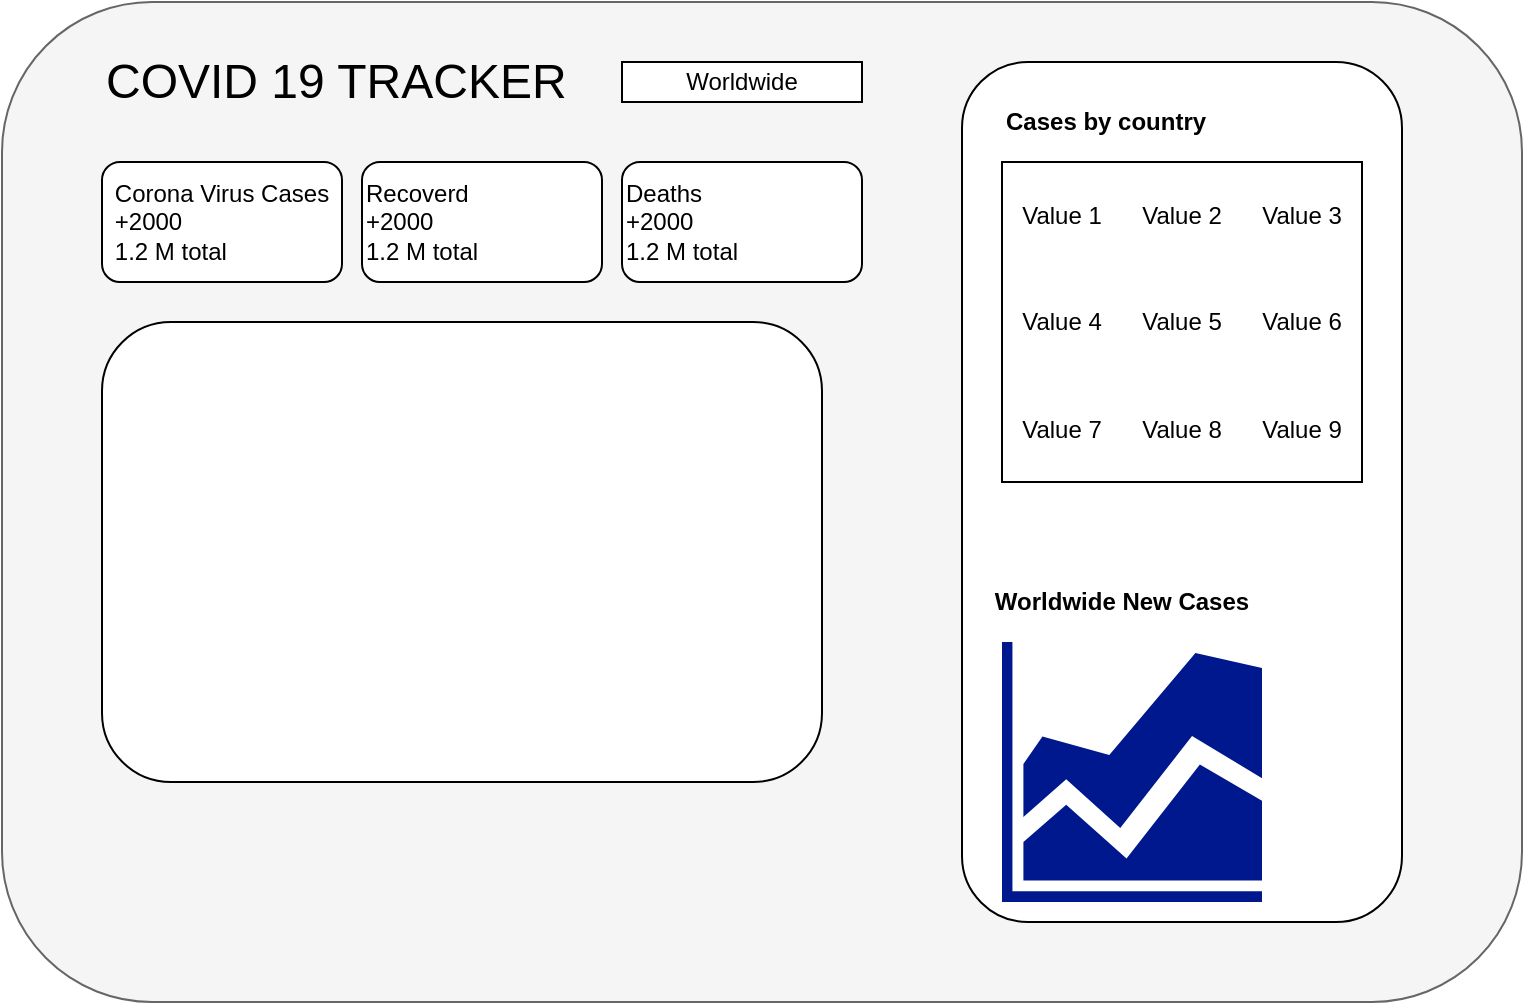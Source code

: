 <mxfile version="14.5.3" type="github">
  <diagram id="C5RBs43oDa-KdzZeNtuy" name="Page-1">
    <mxGraphModel dx="1038" dy="575" grid="1" gridSize="10" guides="1" tooltips="1" connect="1" arrows="1" fold="1" page="1" pageScale="1" pageWidth="827" pageHeight="1169" math="0" shadow="0">
      <root>
        <mxCell id="WIyWlLk6GJQsqaUBKTNV-0" />
        <mxCell id="WIyWlLk6GJQsqaUBKTNV-1" parent="WIyWlLk6GJQsqaUBKTNV-0" />
        <mxCell id="yGPGfhlQZTKZrJrrh-Fp-0" value="" style="rounded=1;whiteSpace=wrap;html=1;fillColor=#f5f5f5;strokeColor=#666666;fontColor=#333333;" vertex="1" parent="WIyWlLk6GJQsqaUBKTNV-1">
          <mxGeometry x="30" y="50" width="760" height="500" as="geometry" />
        </mxCell>
        <mxCell id="yGPGfhlQZTKZrJrrh-Fp-1" value="&lt;div align=&quot;left&quot;&gt;&lt;font style=&quot;font-size: 24px&quot;&gt;COVID 19 TRACKER&lt;/font&gt;&lt;/div&gt;" style="text;html=1;strokeColor=none;fillColor=none;align=left;verticalAlign=middle;whiteSpace=wrap;rounded=0;fontSize=22;" vertex="1" parent="WIyWlLk6GJQsqaUBKTNV-1">
          <mxGeometry x="80" y="80" width="240" height="20" as="geometry" />
        </mxCell>
        <mxCell id="yGPGfhlQZTKZrJrrh-Fp-2" value="Worldwide" style="rounded=0;whiteSpace=wrap;html=1;" vertex="1" parent="WIyWlLk6GJQsqaUBKTNV-1">
          <mxGeometry x="340" y="80" width="120" height="20" as="geometry" />
        </mxCell>
        <mxCell id="yGPGfhlQZTKZrJrrh-Fp-3" value="&lt;br&gt;&lt;div align=&quot;left&quot;&gt;Corona Virus Cases&lt;br&gt;&lt;/div&gt;&lt;div align=&quot;left&quot;&gt;+2000&lt;br&gt;&lt;/div&gt;&lt;div align=&quot;left&quot;&gt;1.2 M total&lt;br&gt;&lt;/div&gt;&lt;div align=&quot;justify&quot;&gt;&lt;br&gt;&lt;/div&gt;" style="rounded=1;whiteSpace=wrap;html=1;" vertex="1" parent="WIyWlLk6GJQsqaUBKTNV-1">
          <mxGeometry x="80" y="130" width="120" height="60" as="geometry" />
        </mxCell>
        <mxCell id="yGPGfhlQZTKZrJrrh-Fp-4" value="&lt;br&gt;&lt;div align=&quot;left&quot;&gt;Recoverd&lt;br&gt;+2000&lt;br&gt;1.2 M total&lt;br&gt;&lt;/div&gt;&lt;div align=&quot;left&quot;&gt;&lt;br&gt;&lt;/div&gt;" style="rounded=1;whiteSpace=wrap;html=1;align=left;" vertex="1" parent="WIyWlLk6GJQsqaUBKTNV-1">
          <mxGeometry x="210" y="130" width="120" height="60" as="geometry" />
        </mxCell>
        <mxCell id="yGPGfhlQZTKZrJrrh-Fp-5" value="&lt;br&gt;&lt;div align=&quot;left&quot;&gt;Deaths&lt;br&gt;+2000&lt;br&gt;1.2 M total&lt;br&gt;&lt;/div&gt;&lt;div align=&quot;left&quot;&gt;&lt;br&gt;&lt;/div&gt;" style="rounded=1;whiteSpace=wrap;html=1;align=left;" vertex="1" parent="WIyWlLk6GJQsqaUBKTNV-1">
          <mxGeometry x="340" y="130" width="120" height="60" as="geometry" />
        </mxCell>
        <mxCell id="yGPGfhlQZTKZrJrrh-Fp-8" value="" style="rounded=1;whiteSpace=wrap;html=1;" vertex="1" parent="WIyWlLk6GJQsqaUBKTNV-1">
          <mxGeometry x="80" y="210" width="360" height="230" as="geometry" />
        </mxCell>
        <mxCell id="yGPGfhlQZTKZrJrrh-Fp-9" value="" style="shape=image;html=1;verticalAlign=top;verticalLabelPosition=bottom;labelBackgroundColor=#ffffff;imageAspect=0;aspect=fixed;image=https://cdn4.iconfinder.com/data/icons/small-n-flat/24/map-128.png" vertex="1" parent="WIyWlLk6GJQsqaUBKTNV-1">
          <mxGeometry x="170" y="240" width="160" height="160" as="geometry" />
        </mxCell>
        <mxCell id="yGPGfhlQZTKZrJrrh-Fp-10" value="" style="rounded=1;whiteSpace=wrap;html=1;" vertex="1" parent="WIyWlLk6GJQsqaUBKTNV-1">
          <mxGeometry x="510" y="80" width="220" height="430" as="geometry" />
        </mxCell>
        <mxCell id="yGPGfhlQZTKZrJrrh-Fp-11" value="&lt;div align=&quot;left&quot;&gt;&lt;b&gt;Worldwide New Cases&lt;/b&gt;&lt;br&gt;&lt;/div&gt;" style="text;html=1;strokeColor=none;fillColor=none;align=center;verticalAlign=middle;whiteSpace=wrap;rounded=0;" vertex="1" parent="WIyWlLk6GJQsqaUBKTNV-1">
          <mxGeometry x="520" y="340" width="140" height="20" as="geometry" />
        </mxCell>
        <mxCell id="yGPGfhlQZTKZrJrrh-Fp-12" value="&lt;div align=&quot;left&quot;&gt;&lt;b&gt;Cases by country&lt;/b&gt;&lt;/div&gt;" style="text;html=1;strokeColor=none;fillColor=none;align=left;verticalAlign=middle;whiteSpace=wrap;rounded=0;" vertex="1" parent="WIyWlLk6GJQsqaUBKTNV-1">
          <mxGeometry x="530" y="100" width="110" height="20" as="geometry" />
        </mxCell>
        <mxCell id="yGPGfhlQZTKZrJrrh-Fp-13" value="" style="aspect=fixed;pointerEvents=1;shadow=0;dashed=0;html=1;strokeColor=none;labelPosition=center;verticalLabelPosition=bottom;verticalAlign=top;align=center;fillColor=#00188D;shape=mxgraph.mscae.general.graph" vertex="1" parent="WIyWlLk6GJQsqaUBKTNV-1">
          <mxGeometry x="530" y="370" width="130" height="130" as="geometry" />
        </mxCell>
        <mxCell id="yGPGfhlQZTKZrJrrh-Fp-14" value="" style="shape=table;html=1;whiteSpace=wrap;startSize=0;container=1;collapsible=0;childLayout=tableLayout;columnLines=0;rowLines=0;" vertex="1" parent="WIyWlLk6GJQsqaUBKTNV-1">
          <mxGeometry x="530" y="130" width="180" height="160" as="geometry" />
        </mxCell>
        <mxCell id="yGPGfhlQZTKZrJrrh-Fp-15" value="" style="shape=partialRectangle;html=1;whiteSpace=wrap;collapsible=0;dropTarget=0;pointerEvents=0;fillColor=none;top=0;left=0;bottom=0;right=0;points=[[0,0.5],[1,0.5]];portConstraint=eastwest;" vertex="1" parent="yGPGfhlQZTKZrJrrh-Fp-14">
          <mxGeometry width="180" height="53" as="geometry" />
        </mxCell>
        <mxCell id="yGPGfhlQZTKZrJrrh-Fp-16" value="Value 1" style="shape=partialRectangle;html=1;whiteSpace=wrap;connectable=0;fillColor=none;top=0;left=0;bottom=0;right=0;overflow=hidden;" vertex="1" parent="yGPGfhlQZTKZrJrrh-Fp-15">
          <mxGeometry width="60" height="53" as="geometry" />
        </mxCell>
        <mxCell id="yGPGfhlQZTKZrJrrh-Fp-17" value="Value 2" style="shape=partialRectangle;html=1;whiteSpace=wrap;connectable=0;fillColor=none;top=0;left=0;bottom=0;right=0;overflow=hidden;" vertex="1" parent="yGPGfhlQZTKZrJrrh-Fp-15">
          <mxGeometry x="60" width="60" height="53" as="geometry" />
        </mxCell>
        <mxCell id="yGPGfhlQZTKZrJrrh-Fp-18" value="Value 3" style="shape=partialRectangle;html=1;whiteSpace=wrap;connectable=0;fillColor=none;top=0;left=0;bottom=0;right=0;overflow=hidden;" vertex="1" parent="yGPGfhlQZTKZrJrrh-Fp-15">
          <mxGeometry x="120" width="60" height="53" as="geometry" />
        </mxCell>
        <mxCell id="yGPGfhlQZTKZrJrrh-Fp-19" value="" style="shape=partialRectangle;html=1;whiteSpace=wrap;collapsible=0;dropTarget=0;pointerEvents=0;fillColor=none;top=0;left=0;bottom=0;right=0;points=[[0,0.5],[1,0.5]];portConstraint=eastwest;" vertex="1" parent="yGPGfhlQZTKZrJrrh-Fp-14">
          <mxGeometry y="53" width="180" height="54" as="geometry" />
        </mxCell>
        <mxCell id="yGPGfhlQZTKZrJrrh-Fp-20" value="Value 4" style="shape=partialRectangle;html=1;whiteSpace=wrap;connectable=0;fillColor=none;top=0;left=0;bottom=0;right=0;overflow=hidden;" vertex="1" parent="yGPGfhlQZTKZrJrrh-Fp-19">
          <mxGeometry width="60" height="54" as="geometry" />
        </mxCell>
        <mxCell id="yGPGfhlQZTKZrJrrh-Fp-21" value="Value 5" style="shape=partialRectangle;html=1;whiteSpace=wrap;connectable=0;fillColor=none;top=0;left=0;bottom=0;right=0;overflow=hidden;" vertex="1" parent="yGPGfhlQZTKZrJrrh-Fp-19">
          <mxGeometry x="60" width="60" height="54" as="geometry" />
        </mxCell>
        <mxCell id="yGPGfhlQZTKZrJrrh-Fp-22" value="Value 6" style="shape=partialRectangle;html=1;whiteSpace=wrap;connectable=0;fillColor=none;top=0;left=0;bottom=0;right=0;overflow=hidden;" vertex="1" parent="yGPGfhlQZTKZrJrrh-Fp-19">
          <mxGeometry x="120" width="60" height="54" as="geometry" />
        </mxCell>
        <mxCell id="yGPGfhlQZTKZrJrrh-Fp-23" value="" style="shape=partialRectangle;html=1;whiteSpace=wrap;collapsible=0;dropTarget=0;pointerEvents=0;fillColor=none;top=0;left=0;bottom=0;right=0;points=[[0,0.5],[1,0.5]];portConstraint=eastwest;" vertex="1" parent="yGPGfhlQZTKZrJrrh-Fp-14">
          <mxGeometry y="107" width="180" height="53" as="geometry" />
        </mxCell>
        <mxCell id="yGPGfhlQZTKZrJrrh-Fp-24" value="Value 7" style="shape=partialRectangle;html=1;whiteSpace=wrap;connectable=0;fillColor=none;top=0;left=0;bottom=0;right=0;overflow=hidden;" vertex="1" parent="yGPGfhlQZTKZrJrrh-Fp-23">
          <mxGeometry width="60" height="53" as="geometry" />
        </mxCell>
        <mxCell id="yGPGfhlQZTKZrJrrh-Fp-25" value="Value 8" style="shape=partialRectangle;html=1;whiteSpace=wrap;connectable=0;fillColor=none;top=0;left=0;bottom=0;right=0;overflow=hidden;" vertex="1" parent="yGPGfhlQZTKZrJrrh-Fp-23">
          <mxGeometry x="60" width="60" height="53" as="geometry" />
        </mxCell>
        <mxCell id="yGPGfhlQZTKZrJrrh-Fp-26" value="Value 9" style="shape=partialRectangle;html=1;whiteSpace=wrap;connectable=0;fillColor=none;top=0;left=0;bottom=0;right=0;overflow=hidden;" vertex="1" parent="yGPGfhlQZTKZrJrrh-Fp-23">
          <mxGeometry x="120" width="60" height="53" as="geometry" />
        </mxCell>
      </root>
    </mxGraphModel>
  </diagram>
</mxfile>
